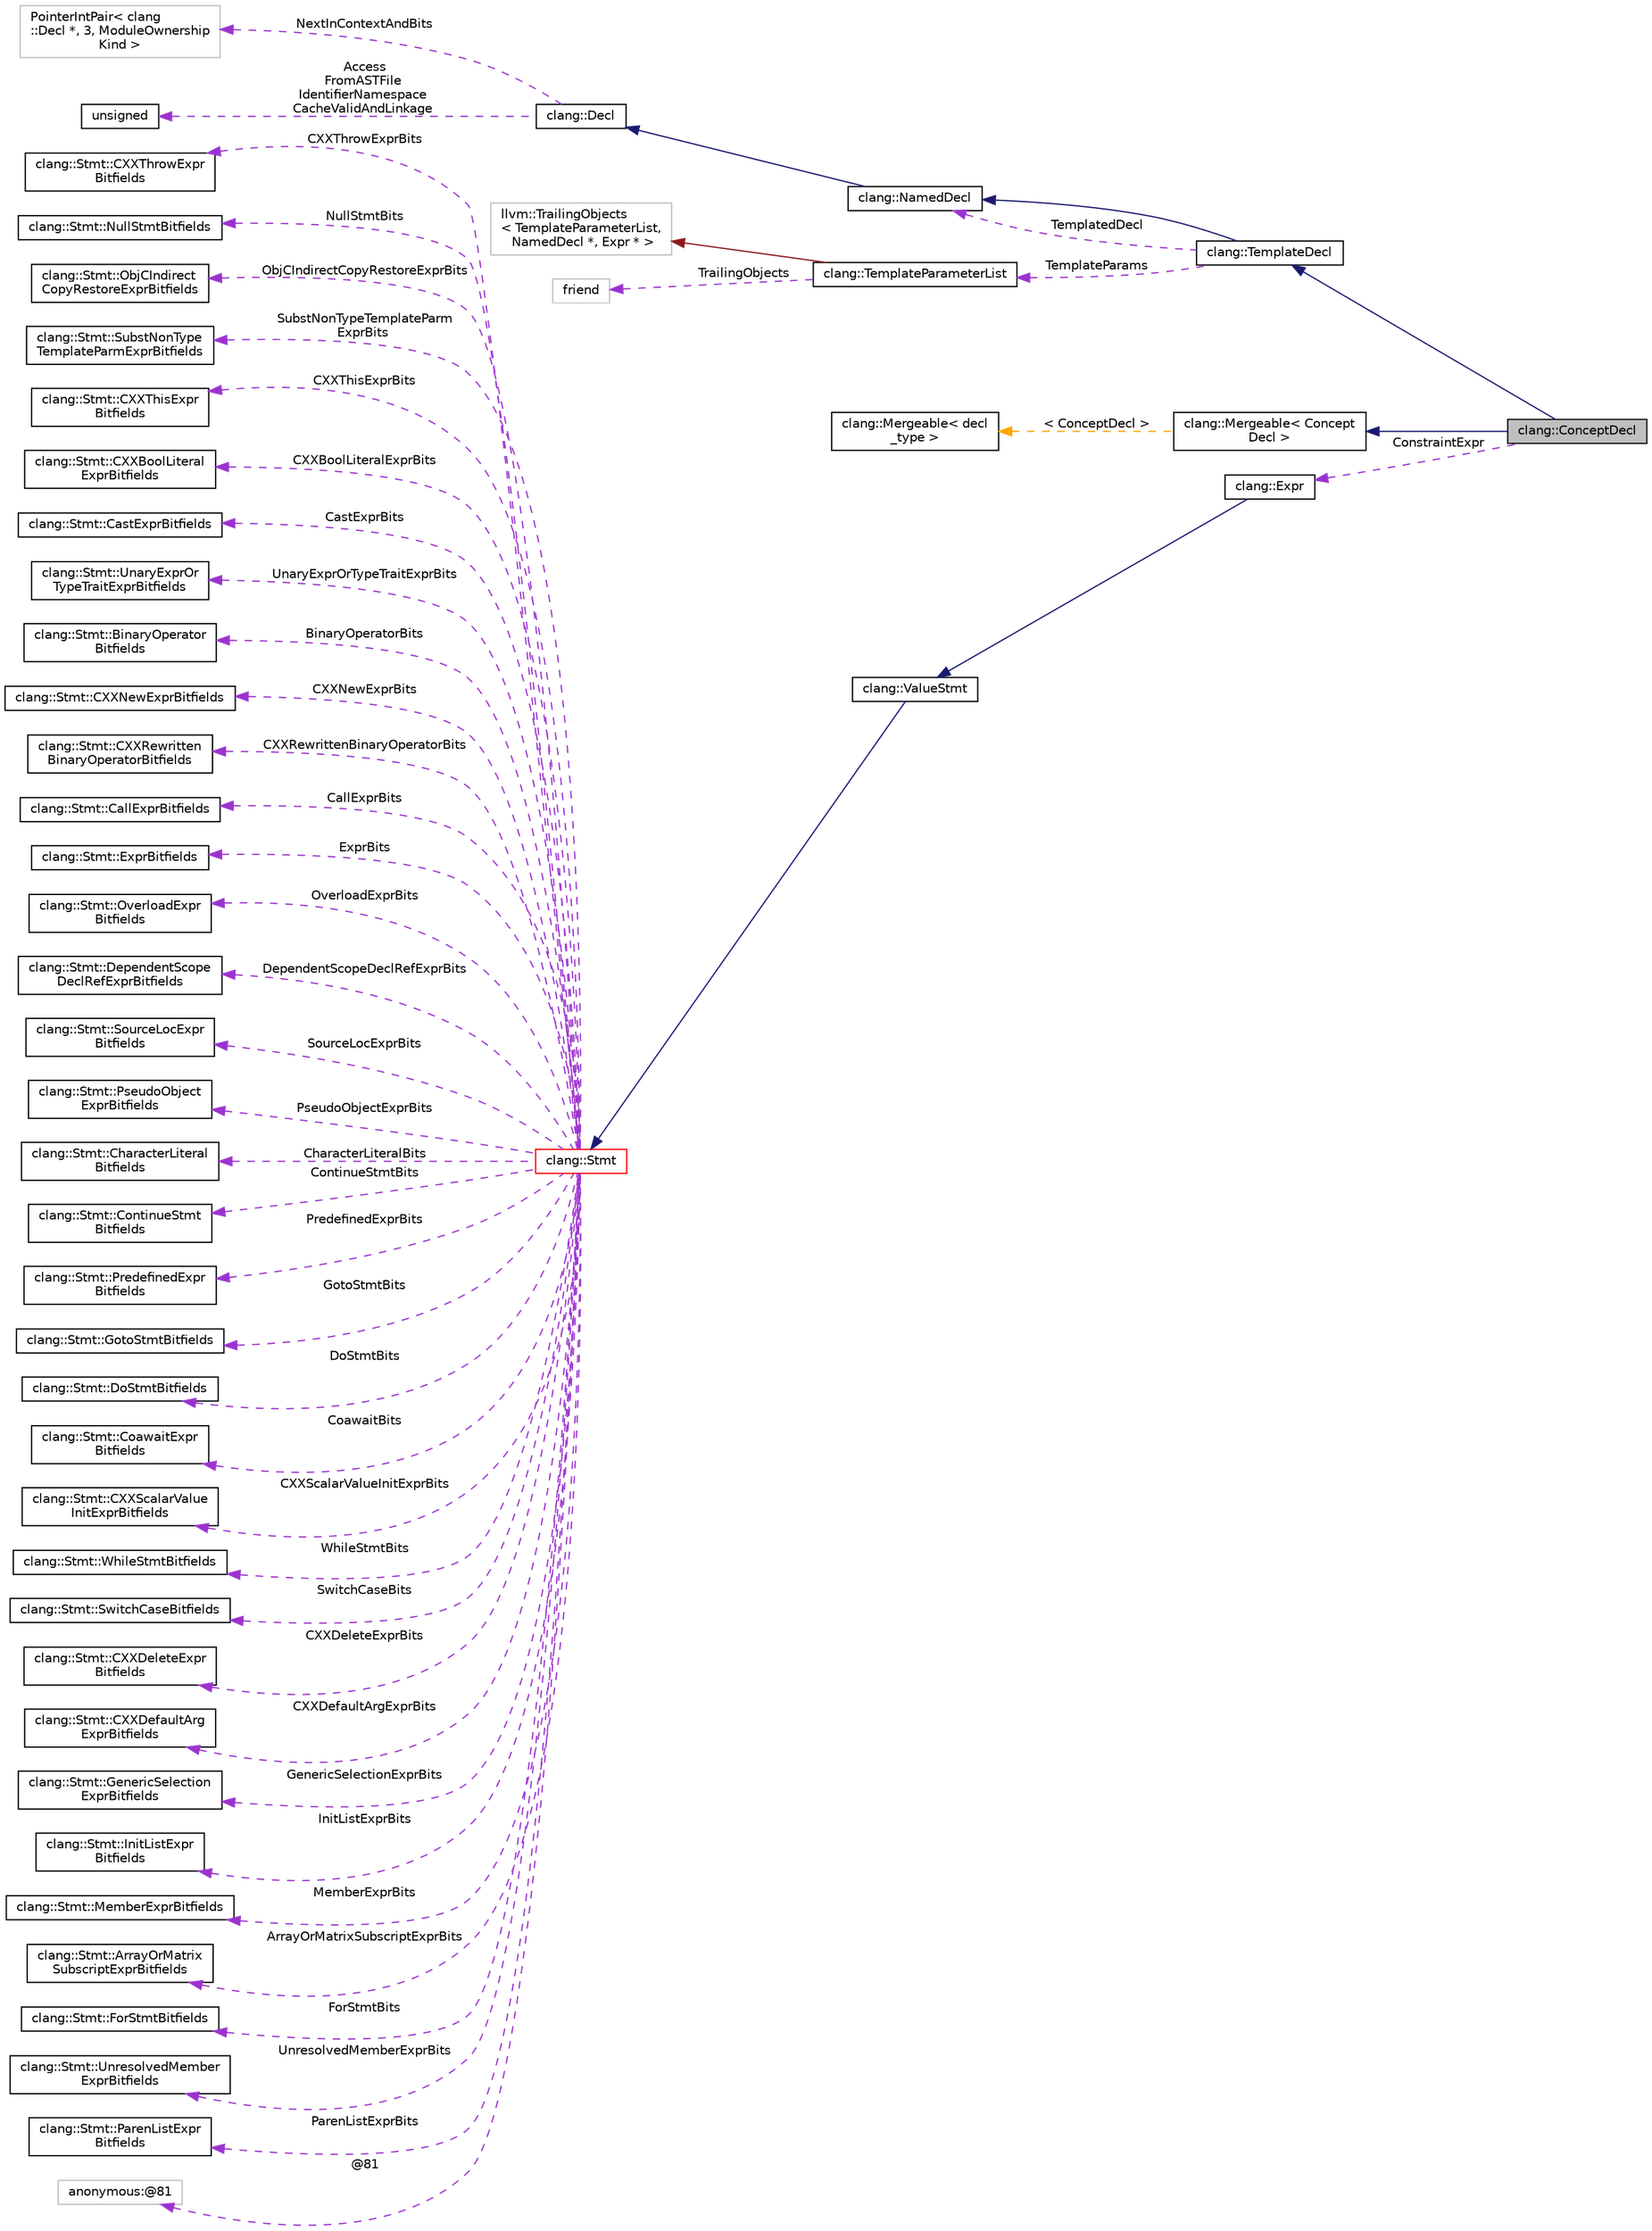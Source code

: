digraph "clang::ConceptDecl"
{
 // LATEX_PDF_SIZE
  bgcolor="transparent";
  edge [fontname="Helvetica",fontsize="10",labelfontname="Helvetica",labelfontsize="10"];
  node [fontname="Helvetica",fontsize="10",shape=record];
  rankdir="LR";
  Node1 [label="clang::ConceptDecl",height=0.2,width=0.4,color="black", fillcolor="grey75", style="filled", fontcolor="black",tooltip="Declaration of a C++20 concept."];
  Node2 -> Node1 [dir="back",color="midnightblue",fontsize="10",style="solid",fontname="Helvetica"];
  Node2 [label="clang::TemplateDecl",height=0.2,width=0.4,color="black",URL="$classclang_1_1TemplateDecl.html",tooltip="The base class of all kinds of template declarations (e.g., class, function, etc.)."];
  Node3 -> Node2 [dir="back",color="midnightblue",fontsize="10",style="solid",fontname="Helvetica"];
  Node3 [label="clang::NamedDecl",height=0.2,width=0.4,color="black",URL="$classclang_1_1NamedDecl.html",tooltip="This represents a decl that may have a name."];
  Node4 -> Node3 [dir="back",color="midnightblue",fontsize="10",style="solid",fontname="Helvetica"];
  Node4 [label="clang::Decl",height=0.2,width=0.4,color="black",URL="$classclang_1_1Decl.html",tooltip="Decl - This represents one declaration (or definition), e.g."];
  Node5 -> Node4 [dir="back",color="darkorchid3",fontsize="10",style="dashed",label=" NextInContextAndBits" ,fontname="Helvetica"];
  Node5 [label="PointerIntPair\< clang\l::Decl *, 3, ModuleOwnership\lKind \>",height=0.2,width=0.4,color="grey75",tooltip=" "];
  Node6 -> Node4 [dir="back",color="darkorchid3",fontsize="10",style="dashed",label=" Access\nFromASTFile\nIdentifierNamespace\nCacheValidAndLinkage" ,fontname="Helvetica"];
  Node6 [label="unsigned",height=0.2,width=0.4,color="black",URL="$classunsigned.html",tooltip=" "];
  Node3 -> Node2 [dir="back",color="darkorchid3",fontsize="10",style="dashed",label=" TemplatedDecl" ,fontname="Helvetica"];
  Node7 -> Node2 [dir="back",color="darkorchid3",fontsize="10",style="dashed",label=" TemplateParams" ,fontname="Helvetica"];
  Node7 [label="clang::TemplateParameterList",height=0.2,width=0.4,color="black",URL="$classclang_1_1TemplateParameterList.html",tooltip="Stores a list of template parameters for a TemplateDecl and its derived classes."];
  Node8 -> Node7 [dir="back",color="firebrick4",fontsize="10",style="solid",fontname="Helvetica"];
  Node8 [label="llvm::TrailingObjects\l\< TemplateParameterList,\l NamedDecl *, Expr * \>",height=0.2,width=0.4,color="grey75",tooltip=" "];
  Node9 -> Node7 [dir="back",color="darkorchid3",fontsize="10",style="dashed",label=" TrailingObjects" ,fontname="Helvetica"];
  Node9 [label="friend",height=0.2,width=0.4,color="grey75",tooltip=" "];
  Node10 -> Node1 [dir="back",color="midnightblue",fontsize="10",style="solid",fontname="Helvetica"];
  Node10 [label="clang::Mergeable\< Concept\lDecl \>",height=0.2,width=0.4,color="black",URL="$classclang_1_1Mergeable.html",tooltip=" "];
  Node11 -> Node10 [dir="back",color="orange",fontsize="10",style="dashed",label=" \< ConceptDecl \>" ,fontname="Helvetica"];
  Node11 [label="clang::Mergeable\< decl\l_type \>",height=0.2,width=0.4,color="black",URL="$classclang_1_1Mergeable.html",tooltip="Provides common interface for the Decls that cannot be redeclared, but can be merged if the same decl..."];
  Node12 -> Node1 [dir="back",color="darkorchid3",fontsize="10",style="dashed",label=" ConstraintExpr" ,fontname="Helvetica"];
  Node12 [label="clang::Expr",height=0.2,width=0.4,color="black",URL="$classclang_1_1Expr.html",tooltip="This represents one expression."];
  Node13 -> Node12 [dir="back",color="midnightblue",fontsize="10",style="solid",fontname="Helvetica"];
  Node13 [label="clang::ValueStmt",height=0.2,width=0.4,color="black",URL="$classclang_1_1ValueStmt.html",tooltip="Represents a statement that could possibly have a value and type."];
  Node14 -> Node13 [dir="back",color="midnightblue",fontsize="10",style="solid",fontname="Helvetica"];
  Node14 [label="clang::Stmt",height=0.2,width=0.4,color="red",URL="$classclang_1_1Stmt.html",tooltip="Stmt - This represents one statement."];
  Node15 -> Node14 [dir="back",color="darkorchid3",fontsize="10",style="dashed",label=" CXXThrowExprBits" ,fontname="Helvetica"];
  Node15 [label="clang::Stmt::CXXThrowExpr\lBitfields",height=0.2,width=0.4,color="black",URL="$classclang_1_1Stmt_1_1CXXThrowExprBitfields.html",tooltip=" "];
  Node16 -> Node14 [dir="back",color="darkorchid3",fontsize="10",style="dashed",label=" NullStmtBits" ,fontname="Helvetica"];
  Node16 [label="clang::Stmt::NullStmtBitfields",height=0.2,width=0.4,color="black",URL="$classclang_1_1Stmt_1_1NullStmtBitfields.html",tooltip=" "];
  Node17 -> Node14 [dir="back",color="darkorchid3",fontsize="10",style="dashed",label=" ObjCIndirectCopyRestoreExprBits" ,fontname="Helvetica"];
  Node17 [label="clang::Stmt::ObjCIndirect\lCopyRestoreExprBitfields",height=0.2,width=0.4,color="black",URL="$classclang_1_1Stmt_1_1ObjCIndirectCopyRestoreExprBitfields.html",tooltip=" "];
  Node18 -> Node14 [dir="back",color="darkorchid3",fontsize="10",style="dashed",label=" SubstNonTypeTemplateParm\lExprBits" ,fontname="Helvetica"];
  Node18 [label="clang::Stmt::SubstNonType\lTemplateParmExprBitfields",height=0.2,width=0.4,color="black",URL="$classclang_1_1Stmt_1_1SubstNonTypeTemplateParmExprBitfields.html",tooltip=" "];
  Node19 -> Node14 [dir="back",color="darkorchid3",fontsize="10",style="dashed",label=" CXXThisExprBits" ,fontname="Helvetica"];
  Node19 [label="clang::Stmt::CXXThisExpr\lBitfields",height=0.2,width=0.4,color="black",URL="$classclang_1_1Stmt_1_1CXXThisExprBitfields.html",tooltip=" "];
  Node20 -> Node14 [dir="back",color="darkorchid3",fontsize="10",style="dashed",label=" CXXBoolLiteralExprBits" ,fontname="Helvetica"];
  Node20 [label="clang::Stmt::CXXBoolLiteral\lExprBitfields",height=0.2,width=0.4,color="black",URL="$classclang_1_1Stmt_1_1CXXBoolLiteralExprBitfields.html",tooltip=" "];
  Node21 -> Node14 [dir="back",color="darkorchid3",fontsize="10",style="dashed",label=" CastExprBits" ,fontname="Helvetica"];
  Node21 [label="clang::Stmt::CastExprBitfields",height=0.2,width=0.4,color="black",URL="$classclang_1_1Stmt_1_1CastExprBitfields.html",tooltip=" "];
  Node22 -> Node14 [dir="back",color="darkorchid3",fontsize="10",style="dashed",label=" UnaryExprOrTypeTraitExprBits" ,fontname="Helvetica"];
  Node22 [label="clang::Stmt::UnaryExprOr\lTypeTraitExprBitfields",height=0.2,width=0.4,color="black",URL="$classclang_1_1Stmt_1_1UnaryExprOrTypeTraitExprBitfields.html",tooltip=" "];
  Node23 -> Node14 [dir="back",color="darkorchid3",fontsize="10",style="dashed",label=" BinaryOperatorBits" ,fontname="Helvetica"];
  Node23 [label="clang::Stmt::BinaryOperator\lBitfields",height=0.2,width=0.4,color="black",URL="$classclang_1_1Stmt_1_1BinaryOperatorBitfields.html",tooltip=" "];
  Node24 -> Node14 [dir="back",color="darkorchid3",fontsize="10",style="dashed",label=" CXXNewExprBits" ,fontname="Helvetica"];
  Node24 [label="clang::Stmt::CXXNewExprBitfields",height=0.2,width=0.4,color="black",URL="$classclang_1_1Stmt_1_1CXXNewExprBitfields.html",tooltip=" "];
  Node25 -> Node14 [dir="back",color="darkorchid3",fontsize="10",style="dashed",label=" CXXRewrittenBinaryOperatorBits" ,fontname="Helvetica"];
  Node25 [label="clang::Stmt::CXXRewritten\lBinaryOperatorBitfields",height=0.2,width=0.4,color="black",URL="$classclang_1_1Stmt_1_1CXXRewrittenBinaryOperatorBitfields.html",tooltip=" "];
  Node26 -> Node14 [dir="back",color="darkorchid3",fontsize="10",style="dashed",label=" CallExprBits" ,fontname="Helvetica"];
  Node26 [label="clang::Stmt::CallExprBitfields",height=0.2,width=0.4,color="black",URL="$classclang_1_1Stmt_1_1CallExprBitfields.html",tooltip=" "];
  Node27 -> Node14 [dir="back",color="darkorchid3",fontsize="10",style="dashed",label=" ExprBits" ,fontname="Helvetica"];
  Node27 [label="clang::Stmt::ExprBitfields",height=0.2,width=0.4,color="black",URL="$classclang_1_1Stmt_1_1ExprBitfields.html",tooltip=" "];
  Node28 -> Node14 [dir="back",color="darkorchid3",fontsize="10",style="dashed",label=" OverloadExprBits" ,fontname="Helvetica"];
  Node28 [label="clang::Stmt::OverloadExpr\lBitfields",height=0.2,width=0.4,color="black",URL="$classclang_1_1Stmt_1_1OverloadExprBitfields.html",tooltip=" "];
  Node29 -> Node14 [dir="back",color="darkorchid3",fontsize="10",style="dashed",label=" DependentScopeDeclRefExprBits" ,fontname="Helvetica"];
  Node29 [label="clang::Stmt::DependentScope\lDeclRefExprBitfields",height=0.2,width=0.4,color="black",URL="$classclang_1_1Stmt_1_1DependentScopeDeclRefExprBitfields.html",tooltip=" "];
  Node30 -> Node14 [dir="back",color="darkorchid3",fontsize="10",style="dashed",label=" SourceLocExprBits" ,fontname="Helvetica"];
  Node30 [label="clang::Stmt::SourceLocExpr\lBitfields",height=0.2,width=0.4,color="black",URL="$classclang_1_1Stmt_1_1SourceLocExprBitfields.html",tooltip=" "];
  Node31 -> Node14 [dir="back",color="darkorchid3",fontsize="10",style="dashed",label=" PseudoObjectExprBits" ,fontname="Helvetica"];
  Node31 [label="clang::Stmt::PseudoObject\lExprBitfields",height=0.2,width=0.4,color="black",URL="$classclang_1_1Stmt_1_1PseudoObjectExprBitfields.html",tooltip=" "];
  Node32 -> Node14 [dir="back",color="darkorchid3",fontsize="10",style="dashed",label=" CharacterLiteralBits" ,fontname="Helvetica"];
  Node32 [label="clang::Stmt::CharacterLiteral\lBitfields",height=0.2,width=0.4,color="black",URL="$classclang_1_1Stmt_1_1CharacterLiteralBitfields.html",tooltip=" "];
  Node33 -> Node14 [dir="back",color="darkorchid3",fontsize="10",style="dashed",label=" ContinueStmtBits" ,fontname="Helvetica"];
  Node33 [label="clang::Stmt::ContinueStmt\lBitfields",height=0.2,width=0.4,color="black",URL="$classclang_1_1Stmt_1_1ContinueStmtBitfields.html",tooltip=" "];
  Node34 -> Node14 [dir="back",color="darkorchid3",fontsize="10",style="dashed",label=" PredefinedExprBits" ,fontname="Helvetica"];
  Node34 [label="clang::Stmt::PredefinedExpr\lBitfields",height=0.2,width=0.4,color="black",URL="$classclang_1_1Stmt_1_1PredefinedExprBitfields.html",tooltip=" "];
  Node35 -> Node14 [dir="back",color="darkorchid3",fontsize="10",style="dashed",label=" GotoStmtBits" ,fontname="Helvetica"];
  Node35 [label="clang::Stmt::GotoStmtBitfields",height=0.2,width=0.4,color="black",URL="$classclang_1_1Stmt_1_1GotoStmtBitfields.html",tooltip=" "];
  Node36 -> Node14 [dir="back",color="darkorchid3",fontsize="10",style="dashed",label=" DoStmtBits" ,fontname="Helvetica"];
  Node36 [label="clang::Stmt::DoStmtBitfields",height=0.2,width=0.4,color="black",URL="$classclang_1_1Stmt_1_1DoStmtBitfields.html",tooltip=" "];
  Node37 -> Node14 [dir="back",color="darkorchid3",fontsize="10",style="dashed",label=" CoawaitBits" ,fontname="Helvetica"];
  Node37 [label="clang::Stmt::CoawaitExpr\lBitfields",height=0.2,width=0.4,color="black",URL="$classclang_1_1Stmt_1_1CoawaitExprBitfields.html",tooltip=" "];
  Node38 -> Node14 [dir="back",color="darkorchid3",fontsize="10",style="dashed",label=" CXXScalarValueInitExprBits" ,fontname="Helvetica"];
  Node38 [label="clang::Stmt::CXXScalarValue\lInitExprBitfields",height=0.2,width=0.4,color="black",URL="$classclang_1_1Stmt_1_1CXXScalarValueInitExprBitfields.html",tooltip=" "];
  Node39 -> Node14 [dir="back",color="darkorchid3",fontsize="10",style="dashed",label=" WhileStmtBits" ,fontname="Helvetica"];
  Node39 [label="clang::Stmt::WhileStmtBitfields",height=0.2,width=0.4,color="black",URL="$classclang_1_1Stmt_1_1WhileStmtBitfields.html",tooltip=" "];
  Node40 -> Node14 [dir="back",color="darkorchid3",fontsize="10",style="dashed",label=" SwitchCaseBits" ,fontname="Helvetica"];
  Node40 [label="clang::Stmt::SwitchCaseBitfields",height=0.2,width=0.4,color="black",URL="$classclang_1_1Stmt_1_1SwitchCaseBitfields.html",tooltip=" "];
  Node41 -> Node14 [dir="back",color="darkorchid3",fontsize="10",style="dashed",label=" CXXDeleteExprBits" ,fontname="Helvetica"];
  Node41 [label="clang::Stmt::CXXDeleteExpr\lBitfields",height=0.2,width=0.4,color="black",URL="$classclang_1_1Stmt_1_1CXXDeleteExprBitfields.html",tooltip=" "];
  Node42 -> Node14 [dir="back",color="darkorchid3",fontsize="10",style="dashed",label=" CXXDefaultArgExprBits" ,fontname="Helvetica"];
  Node42 [label="clang::Stmt::CXXDefaultArg\lExprBitfields",height=0.2,width=0.4,color="black",URL="$classclang_1_1Stmt_1_1CXXDefaultArgExprBitfields.html",tooltip=" "];
  Node43 -> Node14 [dir="back",color="darkorchid3",fontsize="10",style="dashed",label=" GenericSelectionExprBits" ,fontname="Helvetica"];
  Node43 [label="clang::Stmt::GenericSelection\lExprBitfields",height=0.2,width=0.4,color="black",URL="$classclang_1_1Stmt_1_1GenericSelectionExprBitfields.html",tooltip=" "];
  Node44 -> Node14 [dir="back",color="darkorchid3",fontsize="10",style="dashed",label=" InitListExprBits" ,fontname="Helvetica"];
  Node44 [label="clang::Stmt::InitListExpr\lBitfields",height=0.2,width=0.4,color="black",URL="$classclang_1_1Stmt_1_1InitListExprBitfields.html",tooltip=" "];
  Node45 -> Node14 [dir="back",color="darkorchid3",fontsize="10",style="dashed",label=" MemberExprBits" ,fontname="Helvetica"];
  Node45 [label="clang::Stmt::MemberExprBitfields",height=0.2,width=0.4,color="black",URL="$classclang_1_1Stmt_1_1MemberExprBitfields.html",tooltip=" "];
  Node46 -> Node14 [dir="back",color="darkorchid3",fontsize="10",style="dashed",label=" ArrayOrMatrixSubscriptExprBits" ,fontname="Helvetica"];
  Node46 [label="clang::Stmt::ArrayOrMatrix\lSubscriptExprBitfields",height=0.2,width=0.4,color="black",URL="$classclang_1_1Stmt_1_1ArrayOrMatrixSubscriptExprBitfields.html",tooltip=" "];
  Node47 -> Node14 [dir="back",color="darkorchid3",fontsize="10",style="dashed",label=" ForStmtBits" ,fontname="Helvetica"];
  Node47 [label="clang::Stmt::ForStmtBitfields",height=0.2,width=0.4,color="black",URL="$classclang_1_1Stmt_1_1ForStmtBitfields.html",tooltip=" "];
  Node48 -> Node14 [dir="back",color="darkorchid3",fontsize="10",style="dashed",label=" UnresolvedMemberExprBits" ,fontname="Helvetica"];
  Node48 [label="clang::Stmt::UnresolvedMember\lExprBitfields",height=0.2,width=0.4,color="black",URL="$classclang_1_1Stmt_1_1UnresolvedMemberExprBitfields.html",tooltip=" "];
  Node49 -> Node14 [dir="back",color="darkorchid3",fontsize="10",style="dashed",label=" ParenListExprBits" ,fontname="Helvetica"];
  Node49 [label="clang::Stmt::ParenListExpr\lBitfields",height=0.2,width=0.4,color="black",URL="$classclang_1_1Stmt_1_1ParenListExprBitfields.html",tooltip=" "];
  Node50 -> Node14 [dir="back",color="darkorchid3",fontsize="10",style="dashed",label=" @81" ,fontname="Helvetica"];
  Node50 [label="anonymous:@81",height=0.2,width=0.4,color="grey75",tooltip=" "];
}
